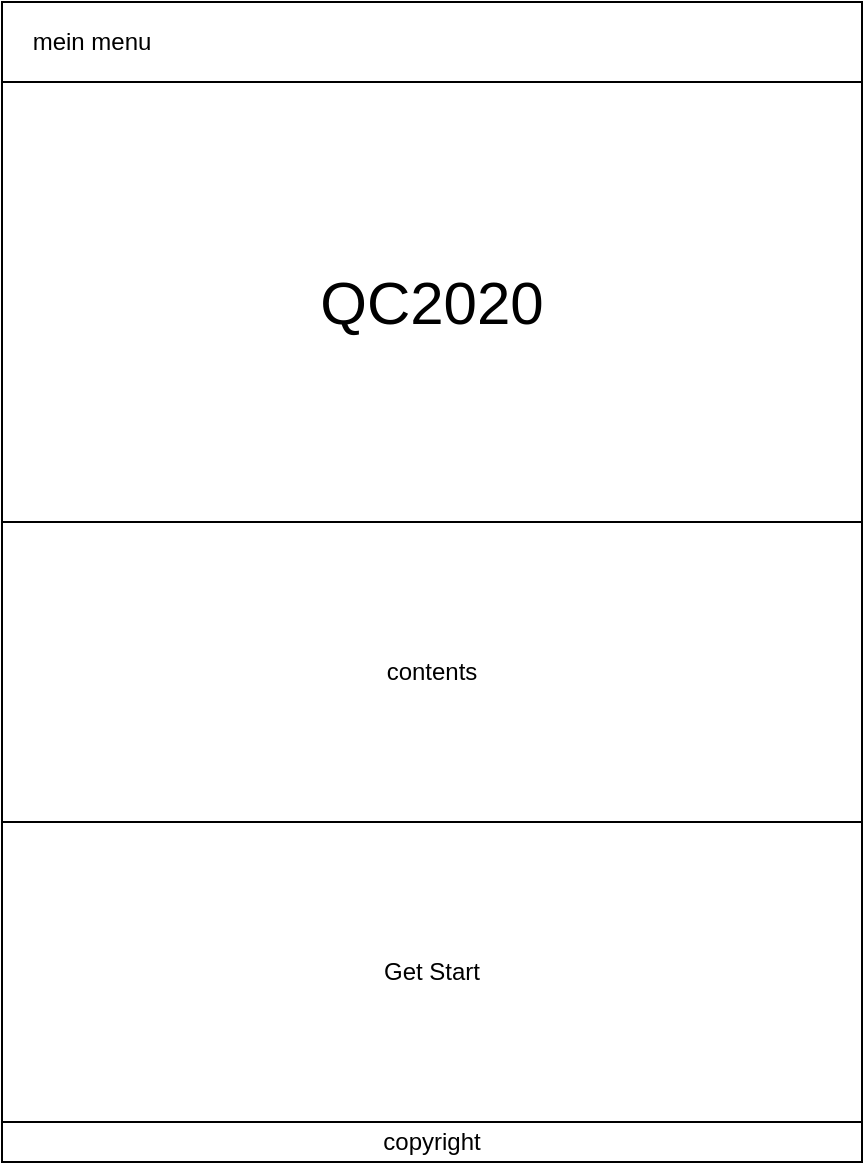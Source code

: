 <mxfile version="13.1.3">
    <diagram id="6hGFLwfOUW9BJ-s0fimq" name="Page-1">
        <mxGraphModel dx="871" dy="679" grid="1" gridSize="10" guides="1" tooltips="1" connect="1" arrows="1" fold="1" page="1" pageScale="1" pageWidth="827" pageHeight="1169" math="0" shadow="0">
            <root>
                <mxCell id="0"/>
                <mxCell id="1" parent="0"/>
                <mxCell id="20" value="&amp;nbsp; &amp;nbsp; mein menu" style="rounded=0;whiteSpace=wrap;html=1;align=left;" vertex="1" parent="1">
                    <mxGeometry x="180" y="290" width="430" height="40" as="geometry"/>
                </mxCell>
                <mxCell id="22" value="&lt;font style=&quot;font-size: 30px&quot;&gt;QC2020&lt;/font&gt;" style="rounded=0;whiteSpace=wrap;html=1;align=center;" vertex="1" parent="1">
                    <mxGeometry x="180" y="330" width="430" height="220" as="geometry"/>
                </mxCell>
                <mxCell id="23" value="contents" style="rounded=0;whiteSpace=wrap;html=1;align=center;" vertex="1" parent="1">
                    <mxGeometry x="180" y="550" width="430" height="150" as="geometry"/>
                </mxCell>
                <mxCell id="24" value="Get Start" style="rounded=0;whiteSpace=wrap;html=1;align=center;" vertex="1" parent="1">
                    <mxGeometry x="180" y="700" width="430" height="150" as="geometry"/>
                </mxCell>
                <mxCell id="25" value="copyright" style="rounded=0;whiteSpace=wrap;html=1;align=center;" vertex="1" parent="1">
                    <mxGeometry x="180" y="850" width="430" height="20" as="geometry"/>
                </mxCell>
            </root>
        </mxGraphModel>
    </diagram>
</mxfile>